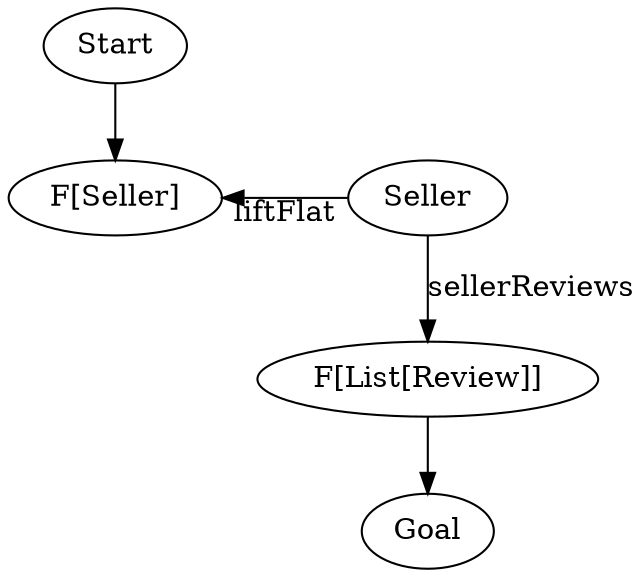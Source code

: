 digraph {
    Start[class="extremity"]
    Goal[class="extremity"]

    FSeller[label="F[Seller]" class="start" group="upper"]

    Seller[group="middle"]
    FListReview[label="F[List[Review]]" class="goal" group="middle"]

    {
        rank=same
        FSeller -> Seller[class="lift" dir="back" xlabel="liftFlat"]
    }

    Start -> FSeller[class="start"]
    FListReview -> Goal[class="goal"]
    Seller -> FListReview[label="sellerReviews"]
    FSeller -> FListReview[label="sellerReviews.liftFlat" style="invis"]
}
